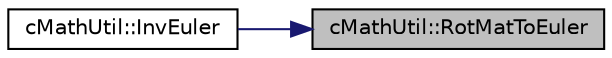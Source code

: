 digraph "cMathUtil::RotMatToEuler"
{
 // LATEX_PDF_SIZE
  edge [fontname="Helvetica",fontsize="10",labelfontname="Helvetica",labelfontsize="10"];
  node [fontname="Helvetica",fontsize="10",shape=record];
  rankdir="RL";
  Node1 [label="cMathUtil::RotMatToEuler",height=0.2,width=0.4,color="black", fillcolor="grey75", style="filled", fontcolor="black",tooltip=" "];
  Node1 -> Node2 [dir="back",color="midnightblue",fontsize="10",style="solid",fontname="Helvetica"];
  Node2 [label="cMathUtil::InvEuler",height=0.2,width=0.4,color="black", fillcolor="white", style="filled",URL="$classc_math_util.html#a0e548cb30a6444e3905ed67e0fb0fff1",tooltip=" "];
}
